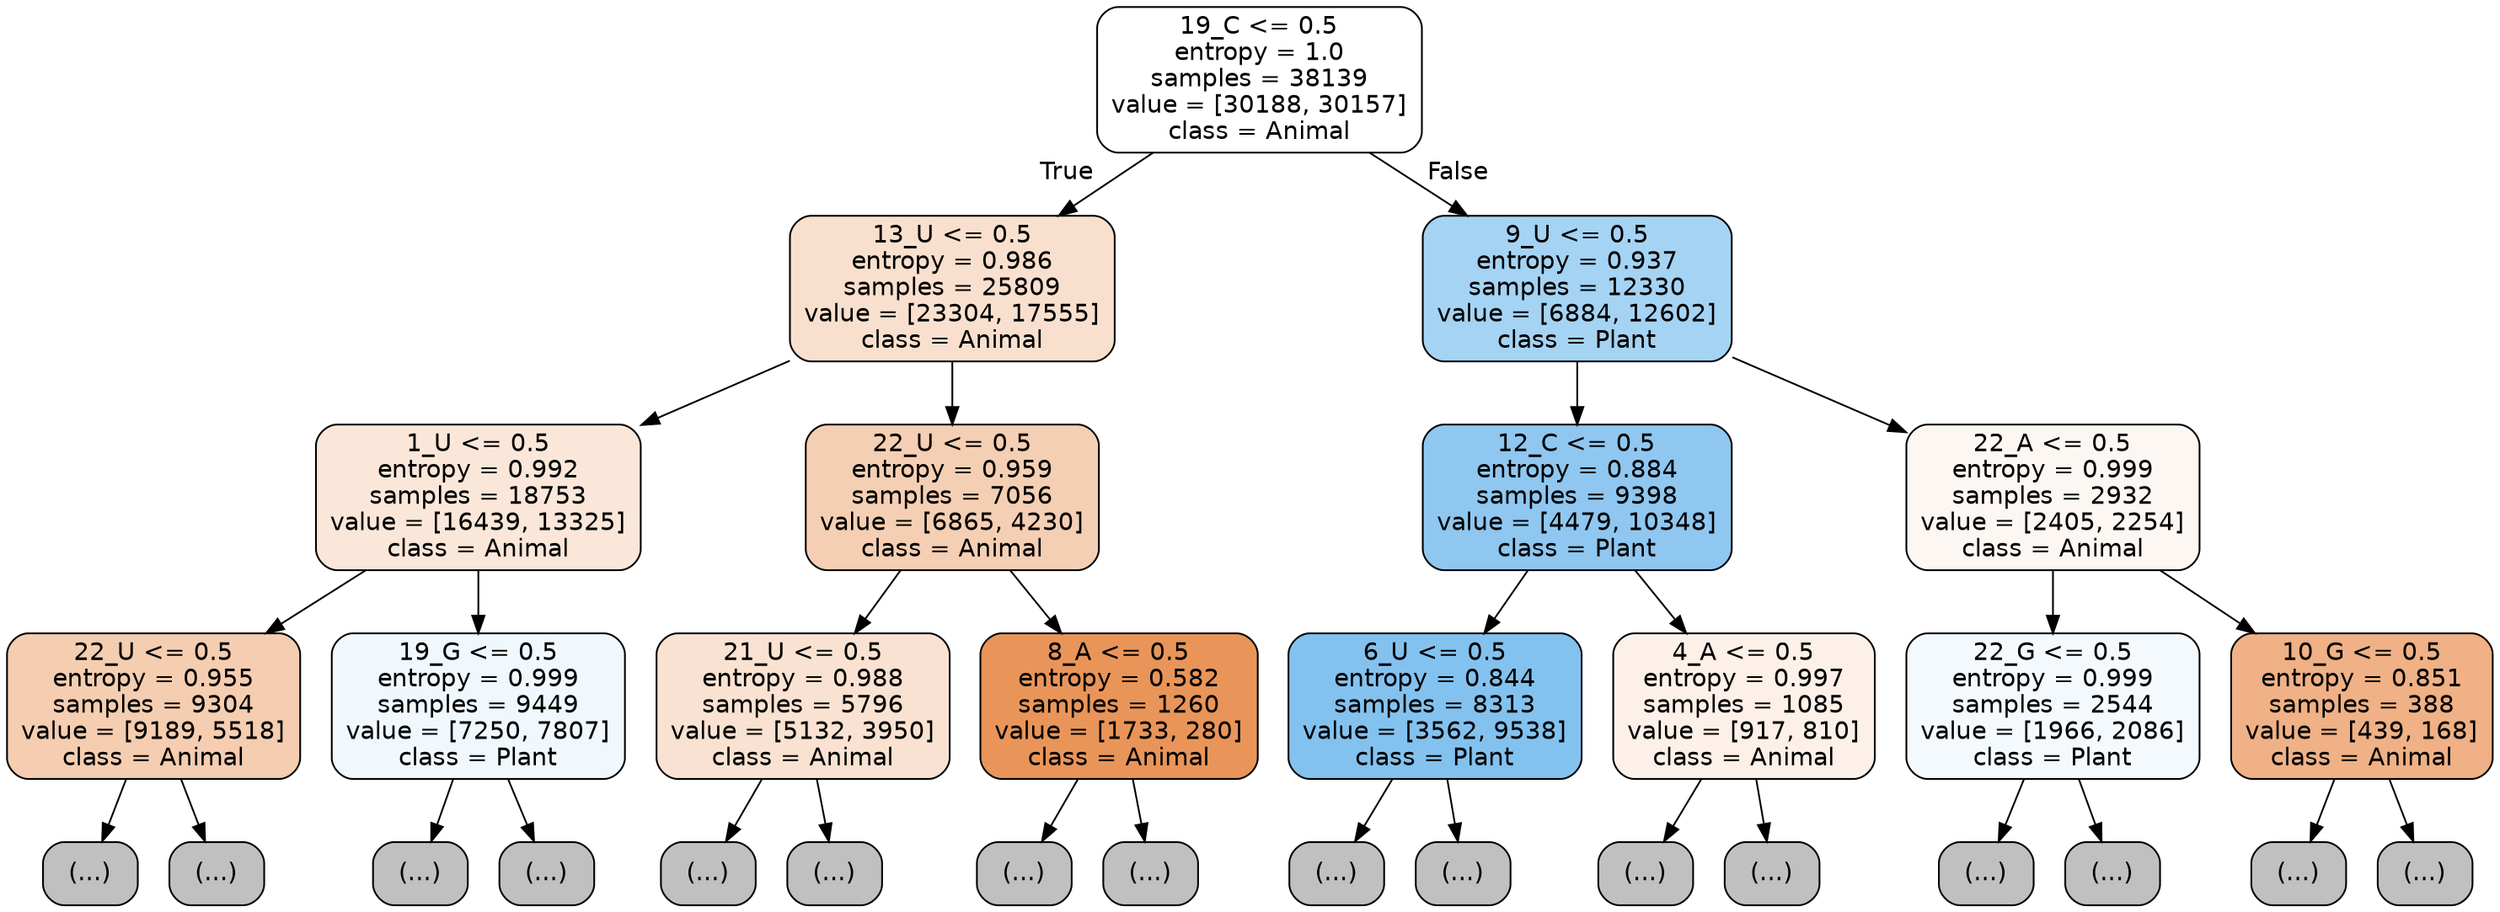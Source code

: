 digraph Tree {
node [shape=box, style="filled, rounded", color="black", fontname="helvetica"] ;
edge [fontname="helvetica"] ;
0 [label="19_C <= 0.5\nentropy = 1.0\nsamples = 38139\nvalue = [30188, 30157]\nclass = Animal", fillcolor="#ffffff"] ;
1 [label="13_U <= 0.5\nentropy = 0.986\nsamples = 25809\nvalue = [23304, 17555]\nclass = Animal", fillcolor="#f9e0ce"] ;
0 -> 1 [labeldistance=2.5, labelangle=45, headlabel="True"] ;
2 [label="1_U <= 0.5\nentropy = 0.992\nsamples = 18753\nvalue = [16439, 13325]\nclass = Animal", fillcolor="#fae7d9"] ;
1 -> 2 ;
3 [label="22_U <= 0.5\nentropy = 0.955\nsamples = 9304\nvalue = [9189, 5518]\nclass = Animal", fillcolor="#f5cdb0"] ;
2 -> 3 ;
4 [label="(...)", fillcolor="#C0C0C0"] ;
3 -> 4 ;
4471 [label="(...)", fillcolor="#C0C0C0"] ;
3 -> 4471 ;
4978 [label="19_G <= 0.5\nentropy = 0.999\nsamples = 9449\nvalue = [7250, 7807]\nclass = Plant", fillcolor="#f1f8fd"] ;
2 -> 4978 ;
4979 [label="(...)", fillcolor="#C0C0C0"] ;
4978 -> 4979 ;
7390 [label="(...)", fillcolor="#C0C0C0"] ;
4978 -> 7390 ;
8773 [label="22_U <= 0.5\nentropy = 0.959\nsamples = 7056\nvalue = [6865, 4230]\nclass = Animal", fillcolor="#f5cfb3"] ;
1 -> 8773 ;
8774 [label="21_U <= 0.5\nentropy = 0.988\nsamples = 5796\nvalue = [5132, 3950]\nclass = Animal", fillcolor="#f9e2d1"] ;
8773 -> 8774 ;
8775 [label="(...)", fillcolor="#C0C0C0"] ;
8774 -> 8775 ;
11262 [label="(...)", fillcolor="#C0C0C0"] ;
8774 -> 11262 ;
12045 [label="8_A <= 0.5\nentropy = 0.582\nsamples = 1260\nvalue = [1733, 280]\nclass = Animal", fillcolor="#e99559"] ;
8773 -> 12045 ;
12046 [label="(...)", fillcolor="#C0C0C0"] ;
12045 -> 12046 ;
12345 [label="(...)", fillcolor="#C0C0C0"] ;
12045 -> 12345 ;
12468 [label="9_U <= 0.5\nentropy = 0.937\nsamples = 12330\nvalue = [6884, 12602]\nclass = Plant", fillcolor="#a5d3f3"] ;
0 -> 12468 [labeldistance=2.5, labelangle=-45, headlabel="False"] ;
12469 [label="12_C <= 0.5\nentropy = 0.884\nsamples = 9398\nvalue = [4479, 10348]\nclass = Plant", fillcolor="#8fc7f0"] ;
12468 -> 12469 ;
12470 [label="6_U <= 0.5\nentropy = 0.844\nsamples = 8313\nvalue = [3562, 9538]\nclass = Plant", fillcolor="#83c2ef"] ;
12469 -> 12470 ;
12471 [label="(...)", fillcolor="#C0C0C0"] ;
12470 -> 12471 ;
14282 [label="(...)", fillcolor="#C0C0C0"] ;
12470 -> 14282 ;
14905 [label="4_A <= 0.5\nentropy = 0.997\nsamples = 1085\nvalue = [917, 810]\nclass = Animal", fillcolor="#fcf0e8"] ;
12469 -> 14905 ;
14906 [label="(...)", fillcolor="#C0C0C0"] ;
14905 -> 14906 ;
15351 [label="(...)", fillcolor="#C0C0C0"] ;
14905 -> 15351 ;
15476 [label="22_A <= 0.5\nentropy = 0.999\nsamples = 2932\nvalue = [2405, 2254]\nclass = Animal", fillcolor="#fdf7f3"] ;
12468 -> 15476 ;
15477 [label="22_G <= 0.5\nentropy = 0.999\nsamples = 2544\nvalue = [1966, 2086]\nclass = Plant", fillcolor="#f4f9fe"] ;
15476 -> 15477 ;
15478 [label="(...)", fillcolor="#C0C0C0"] ;
15477 -> 15478 ;
16439 [label="(...)", fillcolor="#C0C0C0"] ;
15477 -> 16439 ;
16588 [label="10_G <= 0.5\nentropy = 0.851\nsamples = 388\nvalue = [439, 168]\nclass = Animal", fillcolor="#efb185"] ;
15476 -> 16588 ;
16589 [label="(...)", fillcolor="#C0C0C0"] ;
16588 -> 16589 ;
16694 [label="(...)", fillcolor="#C0C0C0"] ;
16588 -> 16694 ;
}